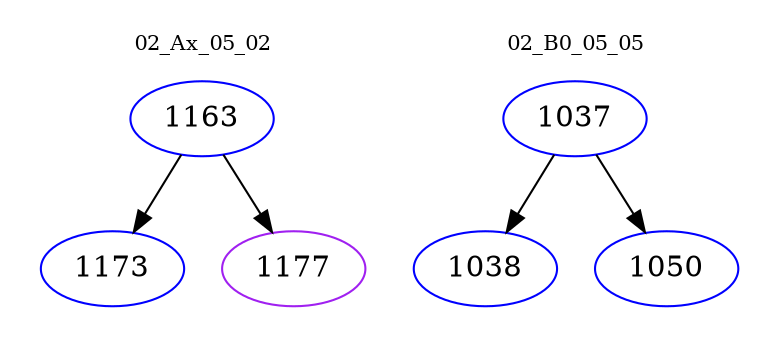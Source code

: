 digraph{
subgraph cluster_0 {
color = white
label = "02_Ax_05_02";
fontsize=10;
T0_1163 [label="1163", color="blue"]
T0_1163 -> T0_1173 [color="black"]
T0_1173 [label="1173", color="blue"]
T0_1163 -> T0_1177 [color="black"]
T0_1177 [label="1177", color="purple"]
}
subgraph cluster_1 {
color = white
label = "02_B0_05_05";
fontsize=10;
T1_1037 [label="1037", color="blue"]
T1_1037 -> T1_1038 [color="black"]
T1_1038 [label="1038", color="blue"]
T1_1037 -> T1_1050 [color="black"]
T1_1050 [label="1050", color="blue"]
}
}
